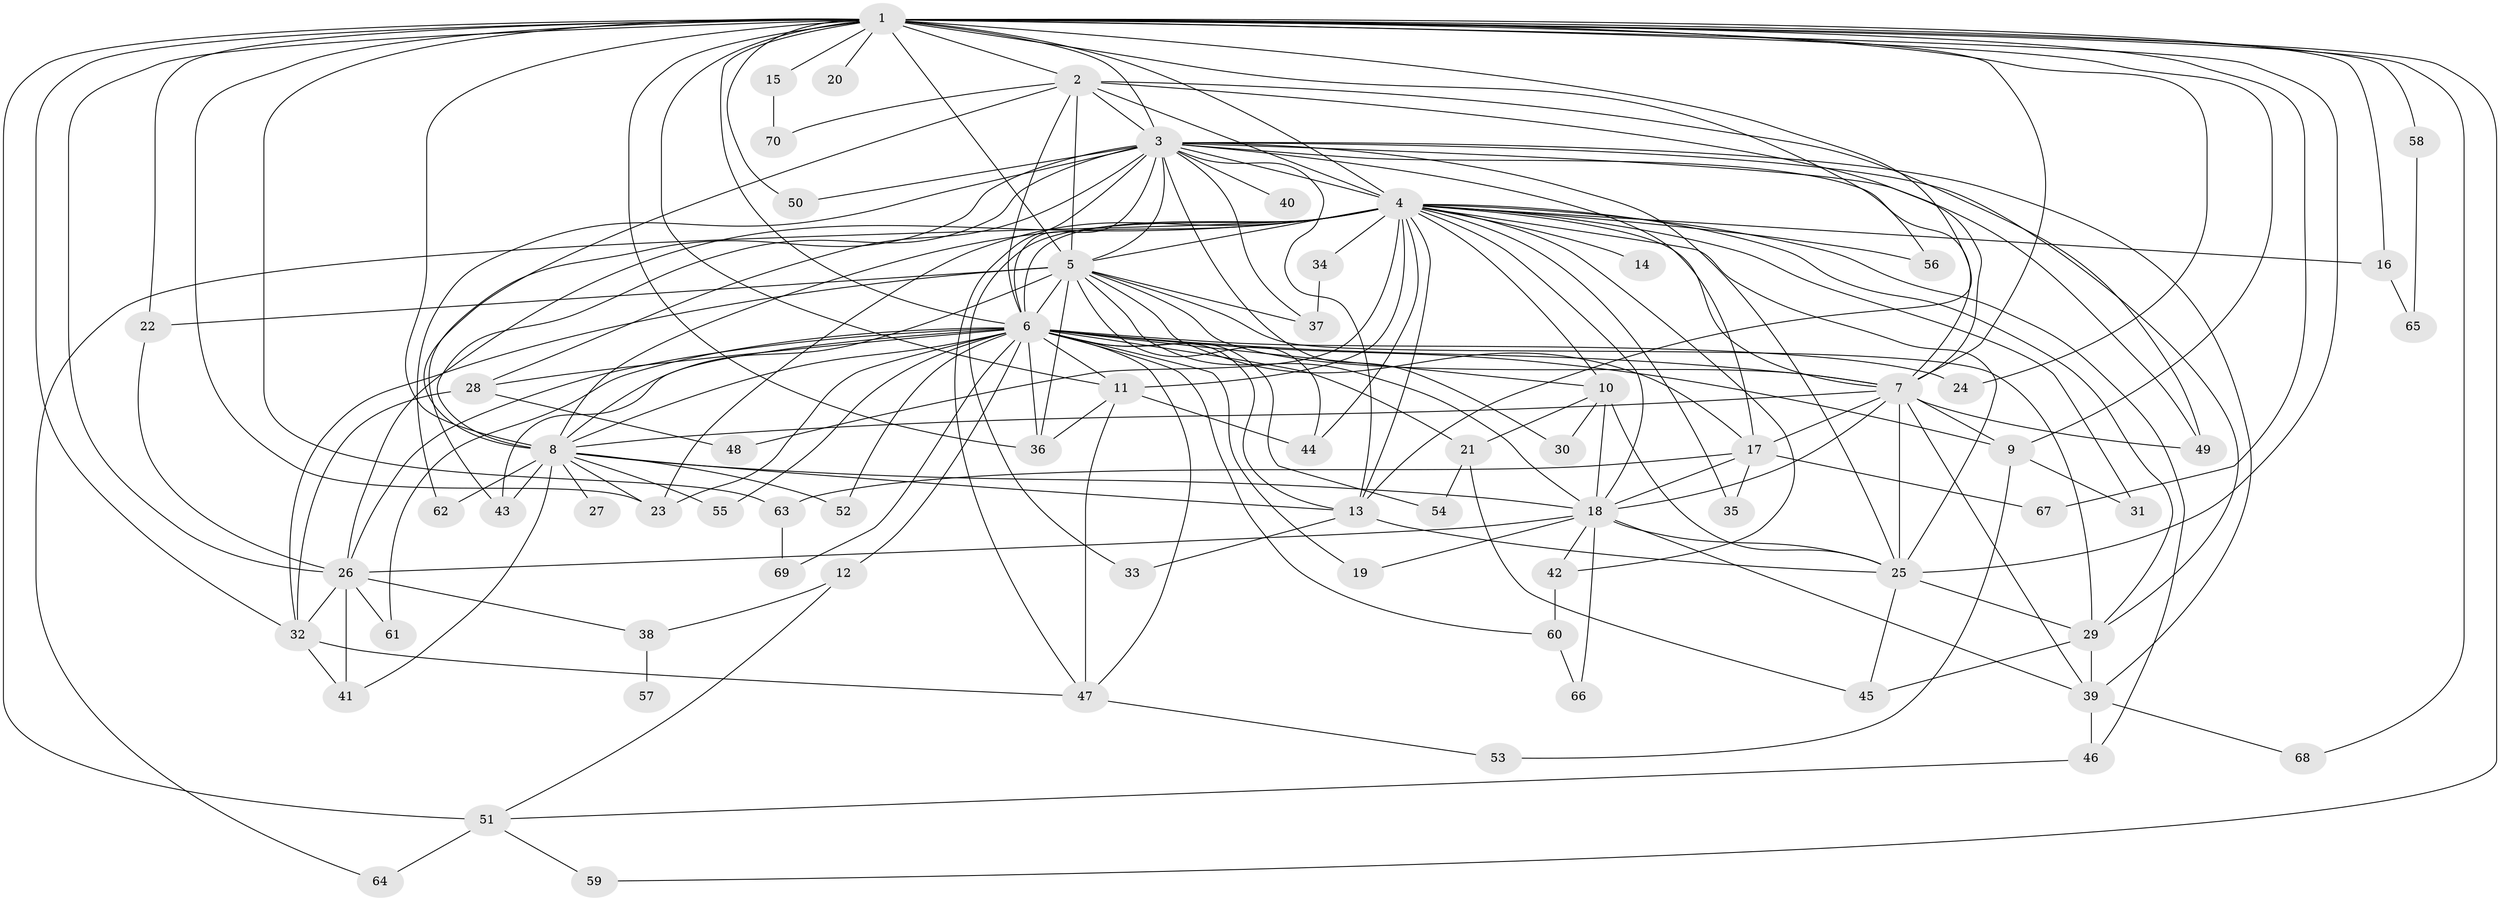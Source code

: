 // original degree distribution, {19: 0.007142857142857143, 13: 0.007142857142857143, 34: 0.007142857142857143, 25: 0.014285714285714285, 35: 0.014285714285714285, 18: 0.007142857142857143, 21: 0.007142857142857143, 20: 0.007142857142857143, 3: 0.25, 5: 0.02142857142857143, 4: 0.1, 2: 0.5142857142857142, 8: 0.014285714285714285, 6: 0.02142857142857143, 11: 0.007142857142857143}
// Generated by graph-tools (version 1.1) at 2025/49/03/04/25 22:49:30]
// undirected, 70 vertices, 180 edges
graph export_dot {
  node [color=gray90,style=filled];
  1;
  2;
  3;
  4;
  5;
  6;
  7;
  8;
  9;
  10;
  11;
  12;
  13;
  14;
  15;
  16;
  17;
  18;
  19;
  20;
  21;
  22;
  23;
  24;
  25;
  26;
  27;
  28;
  29;
  30;
  31;
  32;
  33;
  34;
  35;
  36;
  37;
  38;
  39;
  40;
  41;
  42;
  43;
  44;
  45;
  46;
  47;
  48;
  49;
  50;
  51;
  52;
  53;
  54;
  55;
  56;
  57;
  58;
  59;
  60;
  61;
  62;
  63;
  64;
  65;
  66;
  67;
  68;
  69;
  70;
  1 -- 2 [weight=3.0];
  1 -- 3 [weight=6.0];
  1 -- 4 [weight=4.0];
  1 -- 5 [weight=15.0];
  1 -- 6 [weight=3.0];
  1 -- 7 [weight=2.0];
  1 -- 8 [weight=2.0];
  1 -- 9 [weight=1.0];
  1 -- 11 [weight=3.0];
  1 -- 13 [weight=1.0];
  1 -- 15 [weight=1.0];
  1 -- 16 [weight=1.0];
  1 -- 20 [weight=1.0];
  1 -- 22 [weight=1.0];
  1 -- 23 [weight=2.0];
  1 -- 24 [weight=1.0];
  1 -- 25 [weight=1.0];
  1 -- 26 [weight=1.0];
  1 -- 32 [weight=1.0];
  1 -- 36 [weight=1.0];
  1 -- 50 [weight=1.0];
  1 -- 51 [weight=2.0];
  1 -- 56 [weight=1.0];
  1 -- 58 [weight=1.0];
  1 -- 59 [weight=1.0];
  1 -- 63 [weight=1.0];
  1 -- 67 [weight=1.0];
  1 -- 68 [weight=1.0];
  2 -- 3 [weight=1.0];
  2 -- 4 [weight=2.0];
  2 -- 5 [weight=1.0];
  2 -- 6 [weight=1.0];
  2 -- 7 [weight=2.0];
  2 -- 8 [weight=1.0];
  2 -- 49 [weight=1.0];
  2 -- 70 [weight=1.0];
  3 -- 4 [weight=2.0];
  3 -- 5 [weight=2.0];
  3 -- 6 [weight=2.0];
  3 -- 7 [weight=1.0];
  3 -- 8 [weight=1.0];
  3 -- 13 [weight=1.0];
  3 -- 17 [weight=1.0];
  3 -- 25 [weight=2.0];
  3 -- 28 [weight=1.0];
  3 -- 29 [weight=1.0];
  3 -- 30 [weight=1.0];
  3 -- 37 [weight=2.0];
  3 -- 39 [weight=1.0];
  3 -- 40 [weight=1.0];
  3 -- 43 [weight=1.0];
  3 -- 47 [weight=3.0];
  3 -- 49 [weight=2.0];
  3 -- 50 [weight=1.0];
  3 -- 62 [weight=1.0];
  4 -- 5 [weight=2.0];
  4 -- 6 [weight=3.0];
  4 -- 7 [weight=3.0];
  4 -- 8 [weight=3.0];
  4 -- 10 [weight=1.0];
  4 -- 11 [weight=2.0];
  4 -- 13 [weight=1.0];
  4 -- 14 [weight=1.0];
  4 -- 16 [weight=1.0];
  4 -- 18 [weight=1.0];
  4 -- 23 [weight=1.0];
  4 -- 25 [weight=1.0];
  4 -- 26 [weight=1.0];
  4 -- 29 [weight=1.0];
  4 -- 31 [weight=1.0];
  4 -- 33 [weight=1.0];
  4 -- 34 [weight=2.0];
  4 -- 35 [weight=1.0];
  4 -- 42 [weight=1.0];
  4 -- 44 [weight=1.0];
  4 -- 46 [weight=1.0];
  4 -- 48 [weight=1.0];
  4 -- 56 [weight=1.0];
  4 -- 64 [weight=1.0];
  5 -- 6 [weight=1.0];
  5 -- 7 [weight=2.0];
  5 -- 8 [weight=2.0];
  5 -- 17 [weight=2.0];
  5 -- 18 [weight=1.0];
  5 -- 22 [weight=1.0];
  5 -- 29 [weight=1.0];
  5 -- 32 [weight=1.0];
  5 -- 36 [weight=1.0];
  5 -- 37 [weight=1.0];
  5 -- 44 [weight=1.0];
  6 -- 7 [weight=2.0];
  6 -- 8 [weight=1.0];
  6 -- 9 [weight=2.0];
  6 -- 10 [weight=2.0];
  6 -- 11 [weight=1.0];
  6 -- 12 [weight=1.0];
  6 -- 13 [weight=1.0];
  6 -- 19 [weight=1.0];
  6 -- 21 [weight=1.0];
  6 -- 23 [weight=1.0];
  6 -- 24 [weight=1.0];
  6 -- 26 [weight=1.0];
  6 -- 28 [weight=1.0];
  6 -- 36 [weight=1.0];
  6 -- 43 [weight=1.0];
  6 -- 47 [weight=1.0];
  6 -- 52 [weight=1.0];
  6 -- 54 [weight=1.0];
  6 -- 55 [weight=1.0];
  6 -- 60 [weight=1.0];
  6 -- 61 [weight=1.0];
  6 -- 69 [weight=1.0];
  7 -- 8 [weight=1.0];
  7 -- 9 [weight=1.0];
  7 -- 17 [weight=1.0];
  7 -- 18 [weight=1.0];
  7 -- 25 [weight=7.0];
  7 -- 39 [weight=1.0];
  7 -- 49 [weight=1.0];
  8 -- 13 [weight=1.0];
  8 -- 18 [weight=1.0];
  8 -- 23 [weight=1.0];
  8 -- 27 [weight=1.0];
  8 -- 41 [weight=1.0];
  8 -- 43 [weight=1.0];
  8 -- 52 [weight=1.0];
  8 -- 55 [weight=1.0];
  8 -- 62 [weight=1.0];
  9 -- 31 [weight=1.0];
  9 -- 53 [weight=1.0];
  10 -- 18 [weight=1.0];
  10 -- 21 [weight=1.0];
  10 -- 25 [weight=1.0];
  10 -- 30 [weight=1.0];
  11 -- 36 [weight=1.0];
  11 -- 44 [weight=1.0];
  11 -- 47 [weight=5.0];
  12 -- 38 [weight=1.0];
  12 -- 51 [weight=1.0];
  13 -- 25 [weight=1.0];
  13 -- 33 [weight=1.0];
  15 -- 70 [weight=1.0];
  16 -- 65 [weight=1.0];
  17 -- 18 [weight=1.0];
  17 -- 35 [weight=1.0];
  17 -- 63 [weight=1.0];
  17 -- 67 [weight=1.0];
  18 -- 19 [weight=1.0];
  18 -- 25 [weight=1.0];
  18 -- 26 [weight=1.0];
  18 -- 39 [weight=1.0];
  18 -- 42 [weight=1.0];
  18 -- 66 [weight=1.0];
  21 -- 45 [weight=1.0];
  21 -- 54 [weight=1.0];
  22 -- 26 [weight=1.0];
  25 -- 29 [weight=1.0];
  25 -- 45 [weight=1.0];
  26 -- 32 [weight=1.0];
  26 -- 38 [weight=1.0];
  26 -- 41 [weight=1.0];
  26 -- 61 [weight=1.0];
  28 -- 32 [weight=1.0];
  28 -- 48 [weight=1.0];
  29 -- 39 [weight=1.0];
  29 -- 45 [weight=1.0];
  32 -- 41 [weight=1.0];
  32 -- 47 [weight=1.0];
  34 -- 37 [weight=1.0];
  38 -- 57 [weight=1.0];
  39 -- 46 [weight=1.0];
  39 -- 68 [weight=1.0];
  42 -- 60 [weight=1.0];
  46 -- 51 [weight=1.0];
  47 -- 53 [weight=1.0];
  51 -- 59 [weight=1.0];
  51 -- 64 [weight=1.0];
  58 -- 65 [weight=1.0];
  60 -- 66 [weight=1.0];
  63 -- 69 [weight=1.0];
}
